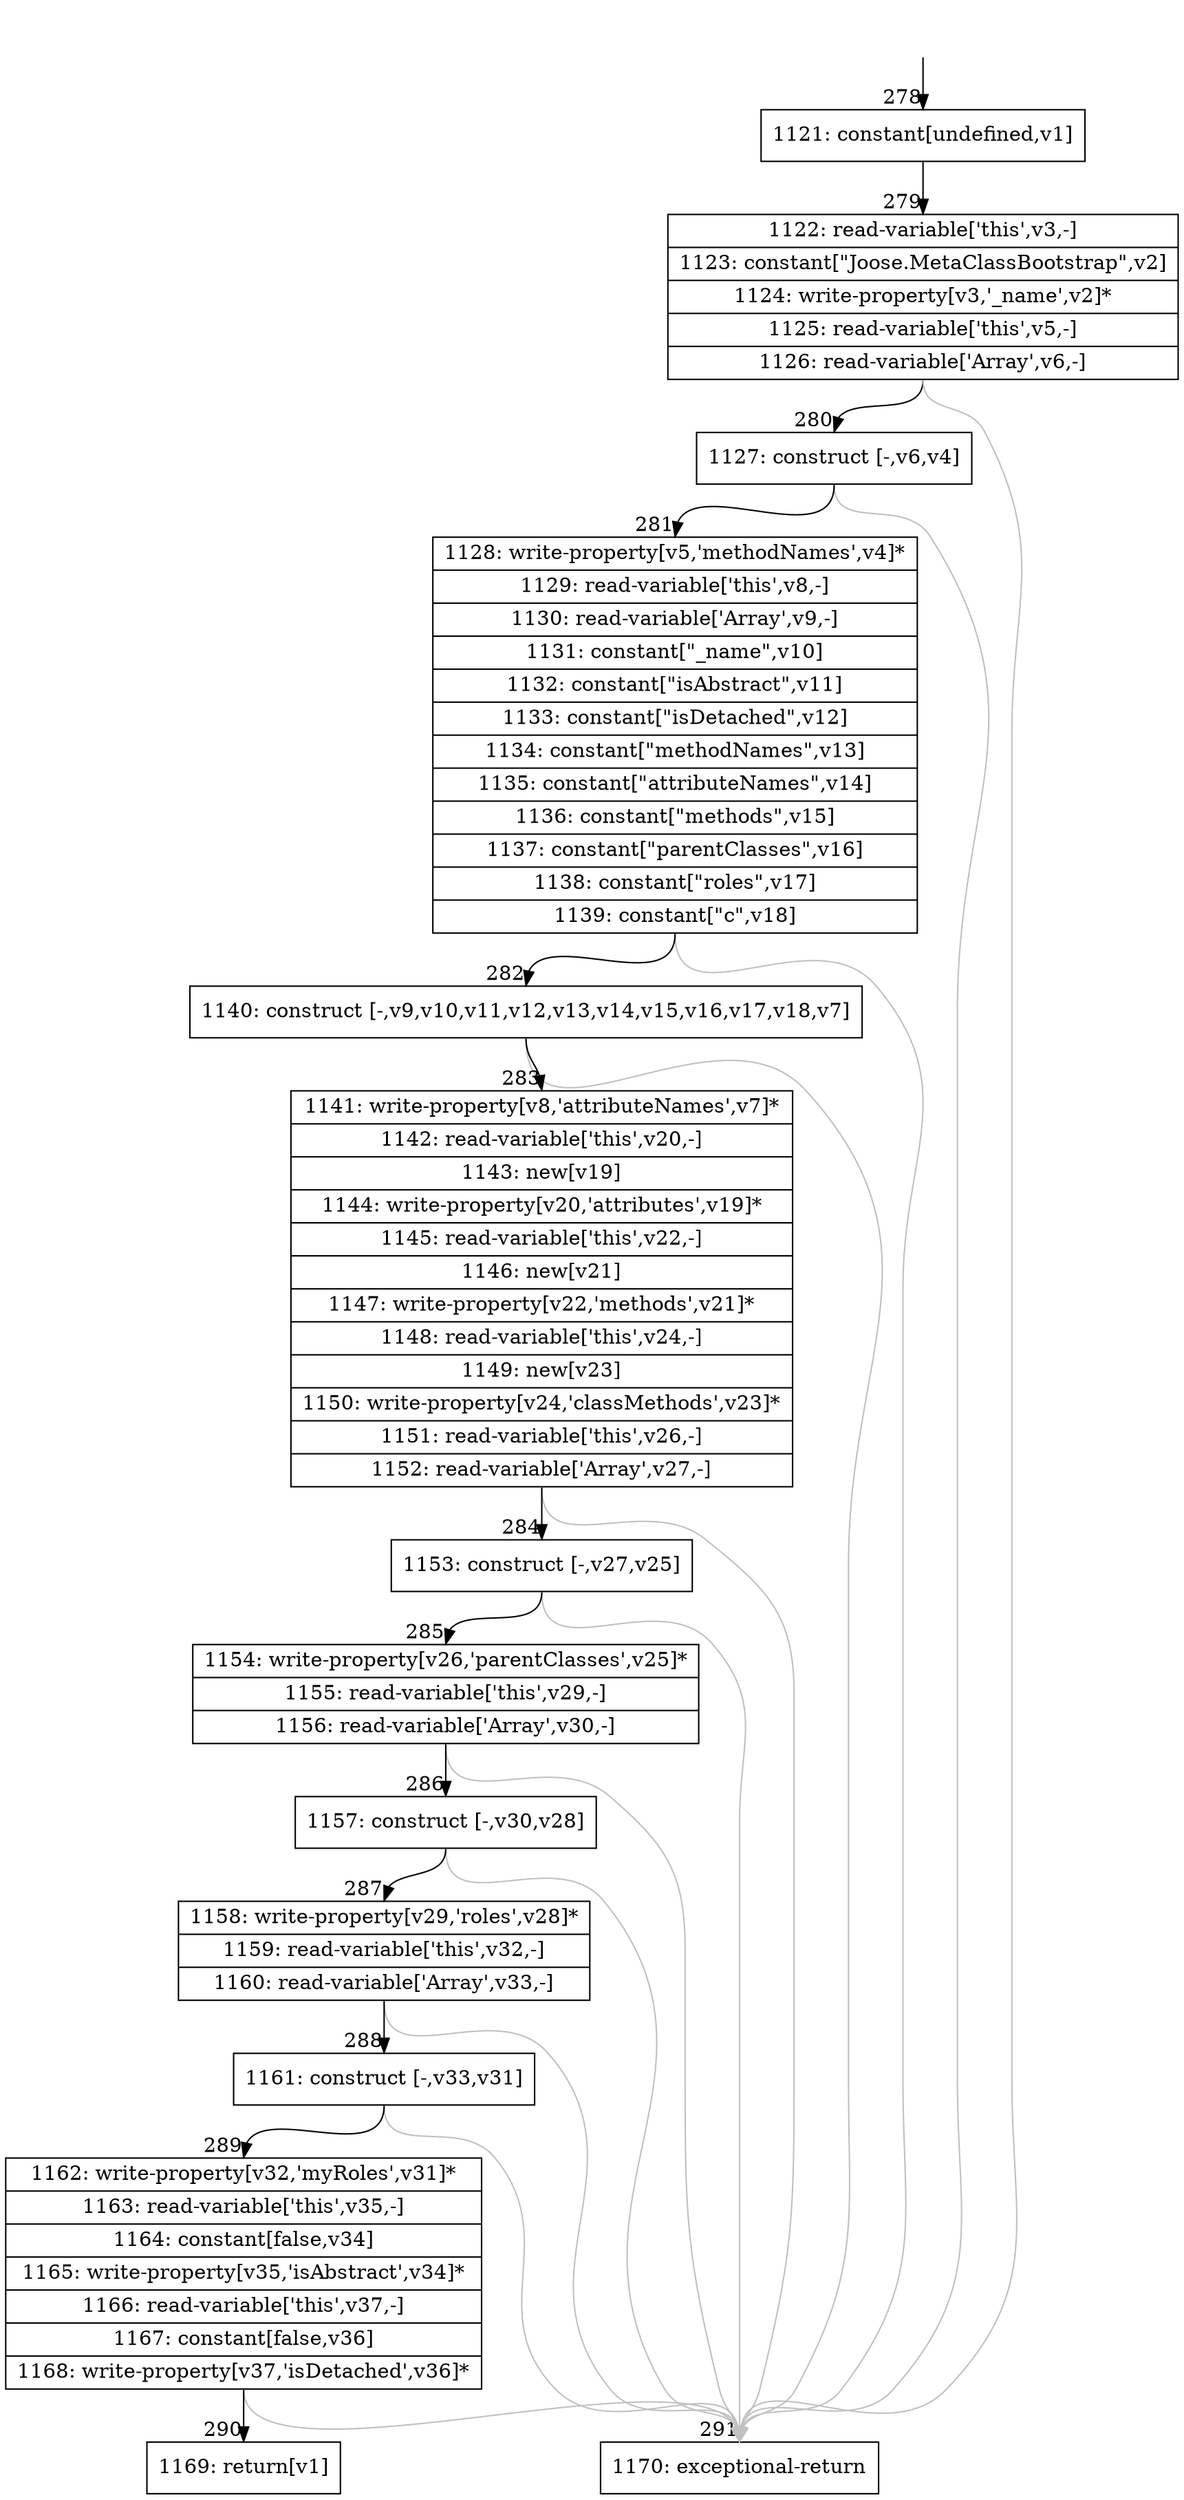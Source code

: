 digraph {
rankdir="TD"
BB_entry31[shape=none,label=""];
BB_entry31 -> BB278 [tailport=s, headport=n, headlabel="    278"]
BB278 [shape=record label="{1121: constant[undefined,v1]}" ] 
BB278 -> BB279 [tailport=s, headport=n, headlabel="      279"]
BB279 [shape=record label="{1122: read-variable['this',v3,-]|1123: constant[\"Joose.MetaClassBootstrap\",v2]|1124: write-property[v3,'_name',v2]*|1125: read-variable['this',v5,-]|1126: read-variable['Array',v6,-]}" ] 
BB279 -> BB280 [tailport=s, headport=n, headlabel="      280"]
BB279 -> BB291 [tailport=s, headport=n, color=gray, headlabel="      291"]
BB280 [shape=record label="{1127: construct [-,v6,v4]}" ] 
BB280 -> BB281 [tailport=s, headport=n, headlabel="      281"]
BB280 -> BB291 [tailport=s, headport=n, color=gray]
BB281 [shape=record label="{1128: write-property[v5,'methodNames',v4]*|1129: read-variable['this',v8,-]|1130: read-variable['Array',v9,-]|1131: constant[\"_name\",v10]|1132: constant[\"isAbstract\",v11]|1133: constant[\"isDetached\",v12]|1134: constant[\"methodNames\",v13]|1135: constant[\"attributeNames\",v14]|1136: constant[\"methods\",v15]|1137: constant[\"parentClasses\",v16]|1138: constant[\"roles\",v17]|1139: constant[\"c\",v18]}" ] 
BB281 -> BB282 [tailport=s, headport=n, headlabel="      282"]
BB281 -> BB291 [tailport=s, headport=n, color=gray]
BB282 [shape=record label="{1140: construct [-,v9,v10,v11,v12,v13,v14,v15,v16,v17,v18,v7]}" ] 
BB282 -> BB283 [tailport=s, headport=n, headlabel="      283"]
BB282 -> BB291 [tailport=s, headport=n, color=gray]
BB283 [shape=record label="{1141: write-property[v8,'attributeNames',v7]*|1142: read-variable['this',v20,-]|1143: new[v19]|1144: write-property[v20,'attributes',v19]*|1145: read-variable['this',v22,-]|1146: new[v21]|1147: write-property[v22,'methods',v21]*|1148: read-variable['this',v24,-]|1149: new[v23]|1150: write-property[v24,'classMethods',v23]*|1151: read-variable['this',v26,-]|1152: read-variable['Array',v27,-]}" ] 
BB283 -> BB284 [tailport=s, headport=n, headlabel="      284"]
BB283 -> BB291 [tailport=s, headport=n, color=gray]
BB284 [shape=record label="{1153: construct [-,v27,v25]}" ] 
BB284 -> BB285 [tailport=s, headport=n, headlabel="      285"]
BB284 -> BB291 [tailport=s, headport=n, color=gray]
BB285 [shape=record label="{1154: write-property[v26,'parentClasses',v25]*|1155: read-variable['this',v29,-]|1156: read-variable['Array',v30,-]}" ] 
BB285 -> BB286 [tailport=s, headport=n, headlabel="      286"]
BB285 -> BB291 [tailport=s, headport=n, color=gray]
BB286 [shape=record label="{1157: construct [-,v30,v28]}" ] 
BB286 -> BB287 [tailport=s, headport=n, headlabel="      287"]
BB286 -> BB291 [tailport=s, headport=n, color=gray]
BB287 [shape=record label="{1158: write-property[v29,'roles',v28]*|1159: read-variable['this',v32,-]|1160: read-variable['Array',v33,-]}" ] 
BB287 -> BB288 [tailport=s, headport=n, headlabel="      288"]
BB287 -> BB291 [tailport=s, headport=n, color=gray]
BB288 [shape=record label="{1161: construct [-,v33,v31]}" ] 
BB288 -> BB289 [tailport=s, headport=n, headlabel="      289"]
BB288 -> BB291 [tailport=s, headport=n, color=gray]
BB289 [shape=record label="{1162: write-property[v32,'myRoles',v31]*|1163: read-variable['this',v35,-]|1164: constant[false,v34]|1165: write-property[v35,'isAbstract',v34]*|1166: read-variable['this',v37,-]|1167: constant[false,v36]|1168: write-property[v37,'isDetached',v36]*}" ] 
BB289 -> BB290 [tailport=s, headport=n, headlabel="      290"]
BB289 -> BB291 [tailport=s, headport=n, color=gray]
BB290 [shape=record label="{1169: return[v1]}" ] 
BB291 [shape=record label="{1170: exceptional-return}" ] 
//#$~ 255
}
